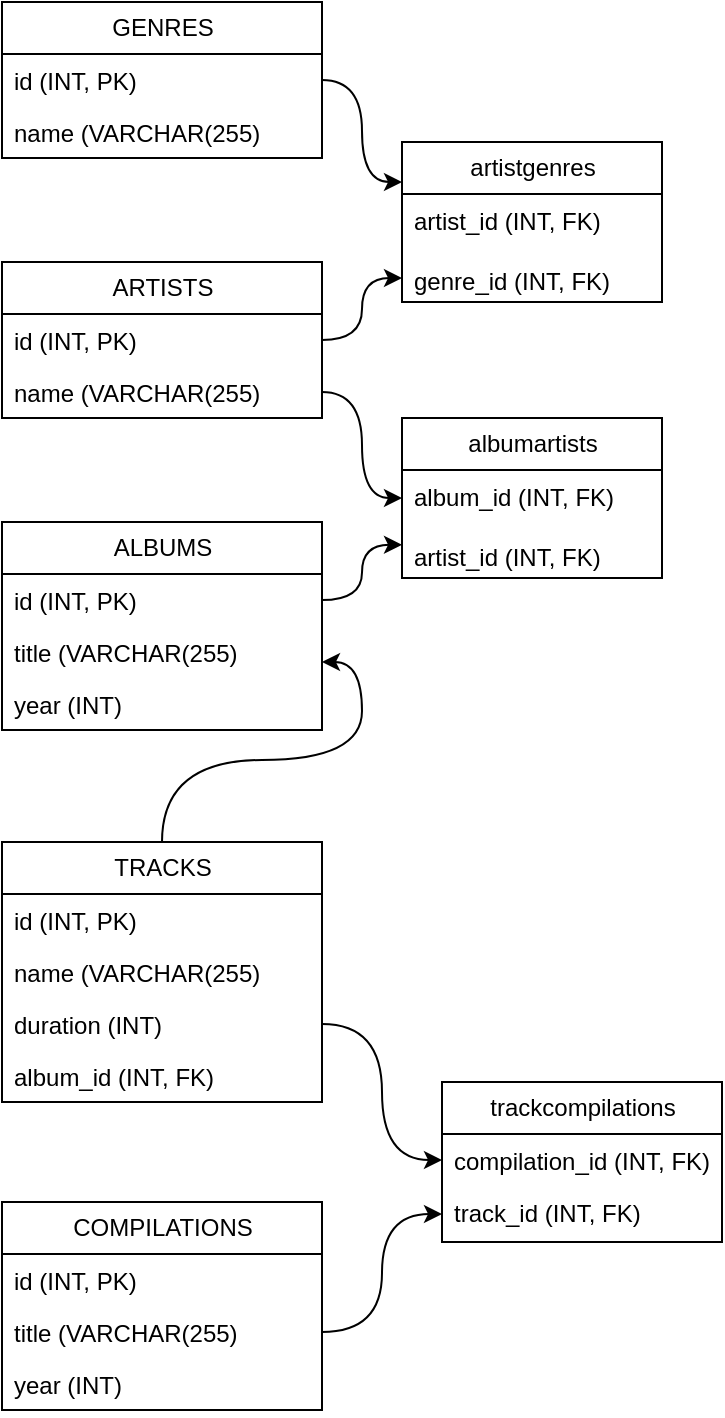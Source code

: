 <mxfile version="26.2.12">
  <diagram id="ckFekSja05UKFqU71obR" name="Страница — 1">
    <mxGraphModel dx="433" dy="396" grid="1" gridSize="10" guides="1" tooltips="1" connect="1" arrows="1" fold="1" page="1" pageScale="1" pageWidth="827" pageHeight="1169" math="0" shadow="0">
      <root>
        <mxCell id="0" />
        <mxCell id="1" parent="0" />
        <mxCell id="m_koq0TW2Qx4xej0OWlV-42" style="edgeStyle=orthogonalEdgeStyle;curved=1;rounded=0;orthogonalLoop=1;jettySize=auto;html=1;entryX=0;entryY=0.25;entryDx=0;entryDy=0;" parent="1" source="m_koq0TW2Qx4xej0OWlV-1" target="m_koq0TW2Qx4xej0OWlV-21" edge="1">
          <mxGeometry relative="1" as="geometry" />
        </mxCell>
        <mxCell id="m_koq0TW2Qx4xej0OWlV-1" value="GENRES" style="swimlane;fontStyle=0;childLayout=stackLayout;horizontal=1;startSize=26;fillColor=none;horizontalStack=0;resizeParent=1;resizeParentMax=0;resizeLast=0;collapsible=1;marginBottom=0;html=1;" parent="1" vertex="1">
          <mxGeometry x="20" y="70" width="160" height="78" as="geometry" />
        </mxCell>
        <mxCell id="m_koq0TW2Qx4xej0OWlV-2" value="id&amp;nbsp;(INT, PK)" style="text;strokeColor=none;fillColor=none;align=left;verticalAlign=top;spacingLeft=4;spacingRight=4;overflow=hidden;rotatable=0;points=[[0,0.5],[1,0.5]];portConstraint=eastwest;whiteSpace=wrap;html=1;" parent="m_koq0TW2Qx4xej0OWlV-1" vertex="1">
          <mxGeometry y="26" width="160" height="26" as="geometry" />
        </mxCell>
        <mxCell id="m_koq0TW2Qx4xej0OWlV-3" value="name&amp;nbsp;(VARCHAR(255)" style="text;strokeColor=none;fillColor=none;align=left;verticalAlign=top;spacingLeft=4;spacingRight=4;overflow=hidden;rotatable=0;points=[[0,0.5],[1,0.5]];portConstraint=eastwest;whiteSpace=wrap;html=1;" parent="m_koq0TW2Qx4xej0OWlV-1" vertex="1">
          <mxGeometry y="52" width="160" height="26" as="geometry" />
        </mxCell>
        <mxCell id="m_koq0TW2Qx4xej0OWlV-5" value="ARTISTS" style="swimlane;fontStyle=0;childLayout=stackLayout;horizontal=1;startSize=26;fillColor=none;horizontalStack=0;resizeParent=1;resizeParentMax=0;resizeLast=0;collapsible=1;marginBottom=0;html=1;" parent="1" vertex="1">
          <mxGeometry x="20" y="200" width="160" height="78" as="geometry" />
        </mxCell>
        <mxCell id="m_koq0TW2Qx4xej0OWlV-6" value="id&amp;nbsp;(INT, PK)" style="text;strokeColor=none;fillColor=none;align=left;verticalAlign=top;spacingLeft=4;spacingRight=4;overflow=hidden;rotatable=0;points=[[0,0.5],[1,0.5]];portConstraint=eastwest;whiteSpace=wrap;html=1;" parent="m_koq0TW2Qx4xej0OWlV-5" vertex="1">
          <mxGeometry y="26" width="160" height="26" as="geometry" />
        </mxCell>
        <mxCell id="m_koq0TW2Qx4xej0OWlV-7" value="name&amp;nbsp;(VARCHAR(255)" style="text;strokeColor=none;fillColor=none;align=left;verticalAlign=top;spacingLeft=4;spacingRight=4;overflow=hidden;rotatable=0;points=[[0,0.5],[1,0.5]];portConstraint=eastwest;whiteSpace=wrap;html=1;" parent="m_koq0TW2Qx4xej0OWlV-5" vertex="1">
          <mxGeometry y="52" width="160" height="26" as="geometry" />
        </mxCell>
        <mxCell id="m_koq0TW2Qx4xej0OWlV-9" value="ALBUMS" style="swimlane;fontStyle=0;childLayout=stackLayout;horizontal=1;startSize=26;fillColor=none;horizontalStack=0;resizeParent=1;resizeParentMax=0;resizeLast=0;collapsible=1;marginBottom=0;html=1;" parent="1" vertex="1">
          <mxGeometry x="20" y="330" width="160" height="104" as="geometry" />
        </mxCell>
        <mxCell id="m_koq0TW2Qx4xej0OWlV-10" value="id&amp;nbsp;(INT, PK)" style="text;strokeColor=none;fillColor=none;align=left;verticalAlign=top;spacingLeft=4;spacingRight=4;overflow=hidden;rotatable=0;points=[[0,0.5],[1,0.5]];portConstraint=eastwest;whiteSpace=wrap;html=1;" parent="m_koq0TW2Qx4xej0OWlV-9" vertex="1">
          <mxGeometry y="26" width="160" height="26" as="geometry" />
        </mxCell>
        <mxCell id="m_koq0TW2Qx4xej0OWlV-11" value="title&amp;nbsp;(VARCHAR(255)" style="text;strokeColor=none;fillColor=none;align=left;verticalAlign=top;spacingLeft=4;spacingRight=4;overflow=hidden;rotatable=0;points=[[0,0.5],[1,0.5]];portConstraint=eastwest;whiteSpace=wrap;html=1;" parent="m_koq0TW2Qx4xej0OWlV-9" vertex="1">
          <mxGeometry y="52" width="160" height="26" as="geometry" />
        </mxCell>
        <mxCell id="m_koq0TW2Qx4xej0OWlV-12" value="year&amp;nbsp;(INT)" style="text;strokeColor=none;fillColor=none;align=left;verticalAlign=top;spacingLeft=4;spacingRight=4;overflow=hidden;rotatable=0;points=[[0,0.5],[1,0.5]];portConstraint=eastwest;whiteSpace=wrap;html=1;" parent="m_koq0TW2Qx4xej0OWlV-9" vertex="1">
          <mxGeometry y="78" width="160" height="26" as="geometry" />
        </mxCell>
        <mxCell id="m_koq0TW2Qx4xej0OWlV-13" value="TRACKS" style="swimlane;fontStyle=0;childLayout=stackLayout;horizontal=1;startSize=26;fillColor=none;horizontalStack=0;resizeParent=1;resizeParentMax=0;resizeLast=0;collapsible=1;marginBottom=0;html=1;" parent="1" vertex="1">
          <mxGeometry x="20" y="490" width="160" height="130" as="geometry" />
        </mxCell>
        <mxCell id="m_koq0TW2Qx4xej0OWlV-14" value="id&amp;nbsp;(INT, PK)" style="text;strokeColor=none;fillColor=none;align=left;verticalAlign=top;spacingLeft=4;spacingRight=4;overflow=hidden;rotatable=0;points=[[0,0.5],[1,0.5]];portConstraint=eastwest;whiteSpace=wrap;html=1;" parent="m_koq0TW2Qx4xej0OWlV-13" vertex="1">
          <mxGeometry y="26" width="160" height="26" as="geometry" />
        </mxCell>
        <mxCell id="m_koq0TW2Qx4xej0OWlV-15" value="name&amp;nbsp;(VARCHAR(255)" style="text;strokeColor=none;fillColor=none;align=left;verticalAlign=top;spacingLeft=4;spacingRight=4;overflow=hidden;rotatable=0;points=[[0,0.5],[1,0.5]];portConstraint=eastwest;whiteSpace=wrap;html=1;" parent="m_koq0TW2Qx4xej0OWlV-13" vertex="1">
          <mxGeometry y="52" width="160" height="26" as="geometry" />
        </mxCell>
        <mxCell id="m_koq0TW2Qx4xej0OWlV-16" value="duration&amp;nbsp;(INT)" style="text;strokeColor=none;fillColor=none;align=left;verticalAlign=top;spacingLeft=4;spacingRight=4;overflow=hidden;rotatable=0;points=[[0,0.5],[1,0.5]];portConstraint=eastwest;whiteSpace=wrap;html=1;" parent="m_koq0TW2Qx4xej0OWlV-13" vertex="1">
          <mxGeometry y="78" width="160" height="26" as="geometry" />
        </mxCell>
        <mxCell id="vIHFb60GdQb7htcnjwZL-2" value="album_id&amp;nbsp;(INT, FK)" style="text;strokeColor=none;fillColor=none;align=left;verticalAlign=top;spacingLeft=4;spacingRight=4;overflow=hidden;rotatable=0;points=[[0,0.5],[1,0.5]];portConstraint=eastwest;whiteSpace=wrap;html=1;" vertex="1" parent="m_koq0TW2Qx4xej0OWlV-13">
          <mxGeometry y="104" width="160" height="26" as="geometry" />
        </mxCell>
        <mxCell id="m_koq0TW2Qx4xej0OWlV-21" value="artistgenres" style="swimlane;fontStyle=0;childLayout=stackLayout;horizontal=1;startSize=26;fillColor=none;horizontalStack=0;resizeParent=1;resizeParentMax=0;resizeLast=0;collapsible=1;marginBottom=0;html=1;" parent="1" vertex="1">
          <mxGeometry x="220" y="140" width="130" height="80" as="geometry" />
        </mxCell>
        <mxCell id="m_koq0TW2Qx4xej0OWlV-22" value="artist_id&amp;nbsp;(INT, FK)" style="text;strokeColor=none;fillColor=none;align=left;verticalAlign=top;spacingLeft=4;spacingRight=4;overflow=hidden;rotatable=0;points=[[0,0.5],[1,0.5]];portConstraint=eastwest;whiteSpace=wrap;html=1;" parent="m_koq0TW2Qx4xej0OWlV-21" vertex="1">
          <mxGeometry y="26" width="130" height="30" as="geometry" />
        </mxCell>
        <mxCell id="m_koq0TW2Qx4xej0OWlV-23" value="genre_id&amp;nbsp;(INT, FK)" style="text;strokeColor=none;fillColor=none;align=left;verticalAlign=top;spacingLeft=4;spacingRight=4;overflow=hidden;rotatable=0;points=[[0,0.5],[1,0.5]];portConstraint=eastwest;whiteSpace=wrap;html=1;" parent="m_koq0TW2Qx4xej0OWlV-21" vertex="1">
          <mxGeometry y="56" width="130" height="24" as="geometry" />
        </mxCell>
        <mxCell id="m_koq0TW2Qx4xej0OWlV-29" value="albumartists" style="swimlane;fontStyle=0;childLayout=stackLayout;horizontal=1;startSize=26;fillColor=none;horizontalStack=0;resizeParent=1;resizeParentMax=0;resizeLast=0;collapsible=1;marginBottom=0;html=1;" parent="1" vertex="1">
          <mxGeometry x="220" y="278" width="130" height="80" as="geometry" />
        </mxCell>
        <mxCell id="m_koq0TW2Qx4xej0OWlV-30" value="album_id&amp;nbsp;(INT, FK)" style="text;strokeColor=none;fillColor=none;align=left;verticalAlign=top;spacingLeft=4;spacingRight=4;overflow=hidden;rotatable=0;points=[[0,0.5],[1,0.5]];portConstraint=eastwest;whiteSpace=wrap;html=1;" parent="m_koq0TW2Qx4xej0OWlV-29" vertex="1">
          <mxGeometry y="26" width="130" height="30" as="geometry" />
        </mxCell>
        <mxCell id="m_koq0TW2Qx4xej0OWlV-31" value="artist_id&amp;nbsp;(INT, FK)" style="text;strokeColor=none;fillColor=none;align=left;verticalAlign=top;spacingLeft=4;spacingRight=4;overflow=hidden;rotatable=0;points=[[0,0.5],[1,0.5]];portConstraint=eastwest;whiteSpace=wrap;html=1;" parent="m_koq0TW2Qx4xej0OWlV-29" vertex="1">
          <mxGeometry y="56" width="130" height="24" as="geometry" />
        </mxCell>
        <mxCell id="m_koq0TW2Qx4xej0OWlV-40" style="edgeStyle=orthogonalEdgeStyle;curved=1;rounded=0;orthogonalLoop=1;jettySize=auto;html=1;exitX=1;exitY=0.5;exitDx=0;exitDy=0;entryX=0;entryY=0.5;entryDx=0;entryDy=0;" parent="1" source="m_koq0TW2Qx4xej0OWlV-6" target="m_koq0TW2Qx4xej0OWlV-23" edge="1">
          <mxGeometry relative="1" as="geometry" />
        </mxCell>
        <mxCell id="m_koq0TW2Qx4xej0OWlV-43" style="edgeStyle=orthogonalEdgeStyle;curved=1;rounded=0;orthogonalLoop=1;jettySize=auto;html=1;entryX=0;entryY=0.5;entryDx=0;entryDy=0;" parent="1" source="m_koq0TW2Qx4xej0OWlV-7" target="m_koq0TW2Qx4xej0OWlV-29" edge="1">
          <mxGeometry relative="1" as="geometry" />
        </mxCell>
        <mxCell id="m_koq0TW2Qx4xej0OWlV-47" style="edgeStyle=orthogonalEdgeStyle;curved=1;rounded=0;orthogonalLoop=1;jettySize=auto;html=1;entryX=0;entryY=0.308;entryDx=0;entryDy=0;entryPerimeter=0;" parent="1" source="m_koq0TW2Qx4xej0OWlV-10" target="m_koq0TW2Qx4xej0OWlV-31" edge="1">
          <mxGeometry relative="1" as="geometry" />
        </mxCell>
        <mxCell id="QySwl7IpOtJ8TEHjftzv-1" value="COMPILATIONS" style="swimlane;fontStyle=0;childLayout=stackLayout;horizontal=1;startSize=26;fillColor=none;horizontalStack=0;resizeParent=1;resizeParentMax=0;resizeLast=0;collapsible=1;marginBottom=0;html=1;" parent="1" vertex="1">
          <mxGeometry x="20" y="670" width="160" height="104" as="geometry" />
        </mxCell>
        <mxCell id="QySwl7IpOtJ8TEHjftzv-2" value="id&amp;nbsp;(INT, PK)" style="text;strokeColor=none;fillColor=none;align=left;verticalAlign=top;spacingLeft=4;spacingRight=4;overflow=hidden;rotatable=0;points=[[0,0.5],[1,0.5]];portConstraint=eastwest;whiteSpace=wrap;html=1;" parent="QySwl7IpOtJ8TEHjftzv-1" vertex="1">
          <mxGeometry y="26" width="160" height="26" as="geometry" />
        </mxCell>
        <mxCell id="QySwl7IpOtJ8TEHjftzv-3" value="title&amp;nbsp;(VARCHAR(255)" style="text;strokeColor=none;fillColor=none;align=left;verticalAlign=top;spacingLeft=4;spacingRight=4;overflow=hidden;rotatable=0;points=[[0,0.5],[1,0.5]];portConstraint=eastwest;whiteSpace=wrap;html=1;" parent="QySwl7IpOtJ8TEHjftzv-1" vertex="1">
          <mxGeometry y="52" width="160" height="26" as="geometry" />
        </mxCell>
        <mxCell id="QySwl7IpOtJ8TEHjftzv-4" value="year&amp;nbsp;(INT)" style="text;strokeColor=none;fillColor=none;align=left;verticalAlign=top;spacingLeft=4;spacingRight=4;overflow=hidden;rotatable=0;points=[[0,0.5],[1,0.5]];portConstraint=eastwest;whiteSpace=wrap;html=1;" parent="QySwl7IpOtJ8TEHjftzv-1" vertex="1">
          <mxGeometry y="78" width="160" height="26" as="geometry" />
        </mxCell>
        <mxCell id="QySwl7IpOtJ8TEHjftzv-5" value="t&lt;span style=&quot;background-color: transparent; color: light-dark(rgb(0, 0, 0), rgb(255, 255, 255));&quot;&gt;rackcompilations&lt;/span&gt;" style="swimlane;fontStyle=0;childLayout=stackLayout;horizontal=1;startSize=26;fillColor=none;horizontalStack=0;resizeParent=1;resizeParentMax=0;resizeLast=0;collapsible=1;marginBottom=0;html=1;" parent="1" vertex="1">
          <mxGeometry x="240" y="610" width="140" height="80" as="geometry" />
        </mxCell>
        <mxCell id="QySwl7IpOtJ8TEHjftzv-6" value="compilation_id&amp;nbsp;(INT, FK)" style="text;strokeColor=none;fillColor=none;align=left;verticalAlign=top;spacingLeft=4;spacingRight=4;overflow=hidden;rotatable=0;points=[[0,0.5],[1,0.5]];portConstraint=eastwest;whiteSpace=wrap;html=1;" parent="QySwl7IpOtJ8TEHjftzv-5" vertex="1">
          <mxGeometry y="26" width="140" height="26" as="geometry" />
        </mxCell>
        <mxCell id="QySwl7IpOtJ8TEHjftzv-7" value="track_id&amp;nbsp;(INT, FK)" style="text;strokeColor=none;fillColor=none;align=left;verticalAlign=top;spacingLeft=4;spacingRight=4;overflow=hidden;rotatable=0;points=[[0,0.5],[1,0.5]];portConstraint=eastwest;whiteSpace=wrap;html=1;" parent="QySwl7IpOtJ8TEHjftzv-5" vertex="1">
          <mxGeometry y="52" width="140" height="28" as="geometry" />
        </mxCell>
        <mxCell id="QySwl7IpOtJ8TEHjftzv-10" style="edgeStyle=orthogonalEdgeStyle;rounded=0;orthogonalLoop=1;jettySize=auto;html=1;entryX=0;entryY=0.5;entryDx=0;entryDy=0;curved=1;" parent="1" source="m_koq0TW2Qx4xej0OWlV-16" target="QySwl7IpOtJ8TEHjftzv-6" edge="1">
          <mxGeometry relative="1" as="geometry" />
        </mxCell>
        <mxCell id="QySwl7IpOtJ8TEHjftzv-11" style="edgeStyle=orthogonalEdgeStyle;rounded=0;orthogonalLoop=1;jettySize=auto;html=1;entryX=0;entryY=0.5;entryDx=0;entryDy=0;curved=1;" parent="1" source="QySwl7IpOtJ8TEHjftzv-3" target="QySwl7IpOtJ8TEHjftzv-7" edge="1">
          <mxGeometry relative="1" as="geometry" />
        </mxCell>
        <mxCell id="vIHFb60GdQb7htcnjwZL-5" style="edgeStyle=orthogonalEdgeStyle;rounded=0;orthogonalLoop=1;jettySize=auto;html=1;entryX=1;entryY=0.692;entryDx=0;entryDy=0;entryPerimeter=0;curved=1;" edge="1" parent="1" source="m_koq0TW2Qx4xej0OWlV-13" target="m_koq0TW2Qx4xej0OWlV-11">
          <mxGeometry relative="1" as="geometry" />
        </mxCell>
      </root>
    </mxGraphModel>
  </diagram>
</mxfile>
